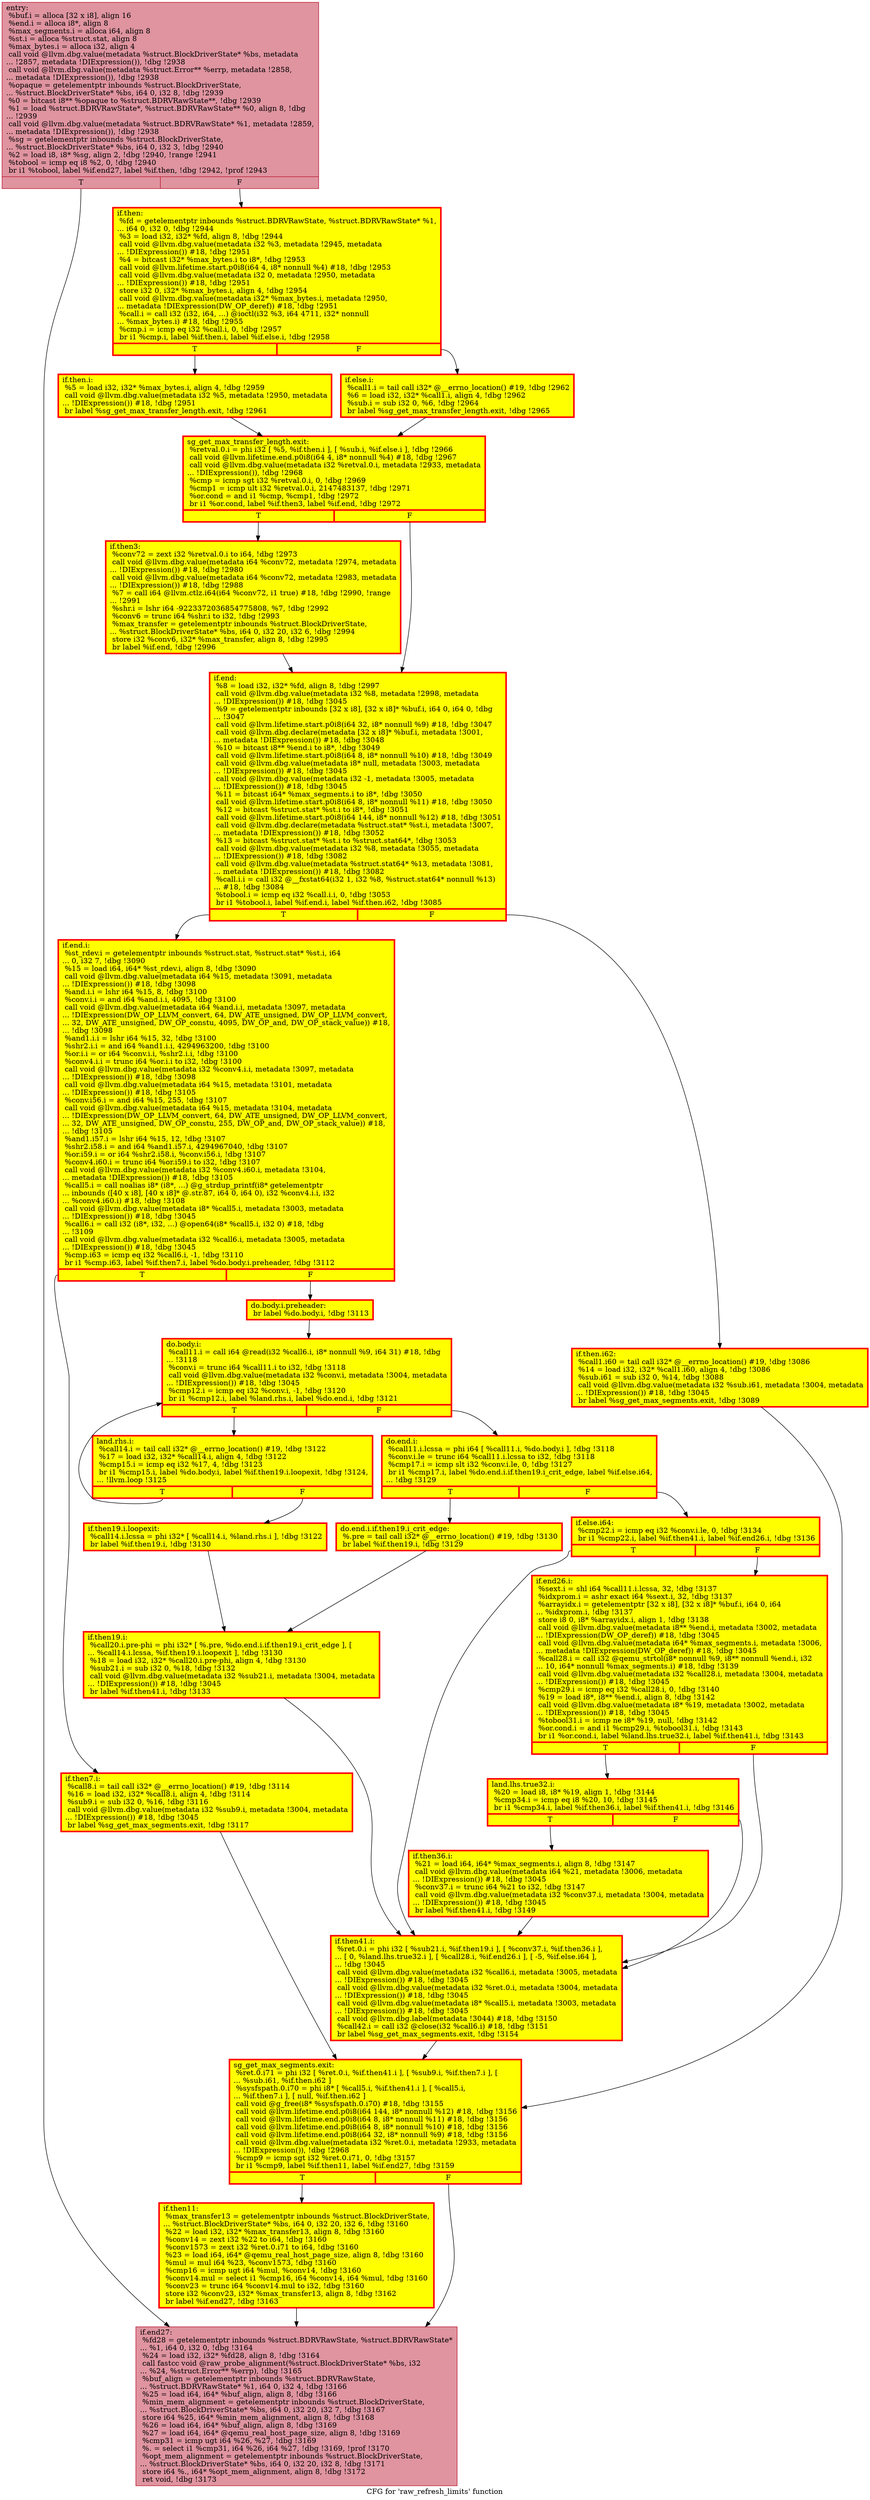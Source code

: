 digraph "CFG for 'raw_refresh_limits' function" {
	label="CFG for 'raw_refresh_limits' function";

	Node0x555823287350 [shape=record,color="#b70d28ff", style=filled, fillcolor="#b70d2870",label="{entry:\l  %buf.i = alloca [32 x i8], align 16\l  %end.i = alloca i8*, align 8\l  %max_segments.i = alloca i64, align 8\l  %st.i = alloca %struct.stat, align 8\l  %max_bytes.i = alloca i32, align 4\l  call void @llvm.dbg.value(metadata %struct.BlockDriverState* %bs, metadata\l... !2857, metadata !DIExpression()), !dbg !2938\l  call void @llvm.dbg.value(metadata %struct.Error** %errp, metadata !2858,\l... metadata !DIExpression()), !dbg !2938\l  %opaque = getelementptr inbounds %struct.BlockDriverState,\l... %struct.BlockDriverState* %bs, i64 0, i32 8, !dbg !2939\l  %0 = bitcast i8** %opaque to %struct.BDRVRawState**, !dbg !2939\l  %1 = load %struct.BDRVRawState*, %struct.BDRVRawState** %0, align 8, !dbg\l... !2939\l  call void @llvm.dbg.value(metadata %struct.BDRVRawState* %1, metadata !2859,\l... metadata !DIExpression()), !dbg !2938\l  %sg = getelementptr inbounds %struct.BlockDriverState,\l... %struct.BlockDriverState* %bs, i64 0, i32 3, !dbg !2940\l  %2 = load i8, i8* %sg, align 2, !dbg !2940, !range !2941\l  %tobool = icmp eq i8 %2, 0, !dbg !2940\l  br i1 %tobool, label %if.end27, label %if.then, !dbg !2942, !prof !2943\l|{<s0>T|<s1>F}}"];
	Node0x555823287350:s0 -> Node0x555823289050;
	Node0x555823287350:s1 -> Node0x555823289000;
	Node0x555823289000 [shape=record,penwidth=3.0, style="filled", color="red", fillcolor="yellow",label="{if.then:                                          \l  %fd = getelementptr inbounds %struct.BDRVRawState, %struct.BDRVRawState* %1,\l... i64 0, i32 0, !dbg !2944\l  %3 = load i32, i32* %fd, align 8, !dbg !2944\l  call void @llvm.dbg.value(metadata i32 %3, metadata !2945, metadata\l... !DIExpression()) #18, !dbg !2951\l  %4 = bitcast i32* %max_bytes.i to i8*, !dbg !2953\l  call void @llvm.lifetime.start.p0i8(i64 4, i8* nonnull %4) #18, !dbg !2953\l  call void @llvm.dbg.value(metadata i32 0, metadata !2950, metadata\l... !DIExpression()) #18, !dbg !2951\l  store i32 0, i32* %max_bytes.i, align 4, !dbg !2954\l  call void @llvm.dbg.value(metadata i32* %max_bytes.i, metadata !2950,\l... metadata !DIExpression(DW_OP_deref)) #18, !dbg !2951\l  %call.i = call i32 (i32, i64, ...) @ioctl(i32 %3, i64 4711, i32* nonnull\l... %max_bytes.i) #18, !dbg !2955\l  %cmp.i = icmp eq i32 %call.i, 0, !dbg !2957\l  br i1 %cmp.i, label %if.then.i, label %if.else.i, !dbg !2958\l|{<s0>T|<s1>F}}"];
	Node0x555823289000:s0 -> Node0x555823077910;
	Node0x555823289000:s1 -> Node0x555822f3d3b0;
	Node0x555823077910 [shape=record,penwidth=3.0, style="filled", color="red", fillcolor="yellow",label="{if.then.i:                                        \l  %5 = load i32, i32* %max_bytes.i, align 4, !dbg !2959\l  call void @llvm.dbg.value(metadata i32 %5, metadata !2950, metadata\l... !DIExpression()) #18, !dbg !2951\l  br label %sg_get_max_transfer_length.exit, !dbg !2961\l}"];
	Node0x555823077910 -> Node0x555823126950;
	Node0x555822f3d3b0 [shape=record,penwidth=3.0, style="filled", color="red", fillcolor="yellow",label="{if.else.i:                                        \l  %call1.i = tail call i32* @__errno_location() #19, !dbg !2962\l  %6 = load i32, i32* %call1.i, align 4, !dbg !2962\l  %sub.i = sub i32 0, %6, !dbg !2964\l  br label %sg_get_max_transfer_length.exit, !dbg !2965\l}"];
	Node0x555822f3d3b0 -> Node0x555823126950;
	Node0x555823126950 [shape=record,penwidth=3.0, style="filled", color="red", fillcolor="yellow",label="{sg_get_max_transfer_length.exit:                  \l  %retval.0.i = phi i32 [ %5, %if.then.i ], [ %sub.i, %if.else.i ], !dbg !2966\l  call void @llvm.lifetime.end.p0i8(i64 4, i8* nonnull %4) #18, !dbg !2967\l  call void @llvm.dbg.value(metadata i32 %retval.0.i, metadata !2933, metadata\l... !DIExpression()), !dbg !2968\l  %cmp = icmp sgt i32 %retval.0.i, 0, !dbg !2969\l  %cmp1 = icmp ult i32 %retval.0.i, 2147483137, !dbg !2971\l  %or.cond = and i1 %cmp, %cmp1, !dbg !2972\l  br i1 %or.cond, label %if.then3, label %if.end, !dbg !2972\l|{<s0>T|<s1>F}}"];
	Node0x555823126950:s0 -> Node0x555822ef03a0;
	Node0x555823126950:s1 -> Node0x55582328a490;
	Node0x555822ef03a0 [shape=record,penwidth=3.0, style="filled", color="red", fillcolor="yellow",label="{if.then3:                                         \l  %conv72 = zext i32 %retval.0.i to i64, !dbg !2973\l  call void @llvm.dbg.value(metadata i64 %conv72, metadata !2974, metadata\l... !DIExpression()) #18, !dbg !2980\l  call void @llvm.dbg.value(metadata i64 %conv72, metadata !2983, metadata\l... !DIExpression()) #18, !dbg !2988\l  %7 = call i64 @llvm.ctlz.i64(i64 %conv72, i1 true) #18, !dbg !2990, !range\l... !2991\l  %shr.i = lshr i64 -9223372036854775808, %7, !dbg !2992\l  %conv6 = trunc i64 %shr.i to i32, !dbg !2993\l  %max_transfer = getelementptr inbounds %struct.BlockDriverState,\l... %struct.BlockDriverState* %bs, i64 0, i32 20, i32 6, !dbg !2994\l  store i32 %conv6, i32* %max_transfer, align 8, !dbg !2995\l  br label %if.end, !dbg !2996\l}"];
	Node0x555822ef03a0 -> Node0x55582328a490;
	Node0x55582328a490 [shape=record,penwidth=3.0, style="filled", color="red", fillcolor="yellow",label="{if.end:                                           \l  %8 = load i32, i32* %fd, align 8, !dbg !2997\l  call void @llvm.dbg.value(metadata i32 %8, metadata !2998, metadata\l... !DIExpression()) #18, !dbg !3045\l  %9 = getelementptr inbounds [32 x i8], [32 x i8]* %buf.i, i64 0, i64 0, !dbg\l... !3047\l  call void @llvm.lifetime.start.p0i8(i64 32, i8* nonnull %9) #18, !dbg !3047\l  call void @llvm.dbg.declare(metadata [32 x i8]* %buf.i, metadata !3001,\l... metadata !DIExpression()) #18, !dbg !3048\l  %10 = bitcast i8** %end.i to i8*, !dbg !3049\l  call void @llvm.lifetime.start.p0i8(i64 8, i8* nonnull %10) #18, !dbg !3049\l  call void @llvm.dbg.value(metadata i8* null, metadata !3003, metadata\l... !DIExpression()) #18, !dbg !3045\l  call void @llvm.dbg.value(metadata i32 -1, metadata !3005, metadata\l... !DIExpression()) #18, !dbg !3045\l  %11 = bitcast i64* %max_segments.i to i8*, !dbg !3050\l  call void @llvm.lifetime.start.p0i8(i64 8, i8* nonnull %11) #18, !dbg !3050\l  %12 = bitcast %struct.stat* %st.i to i8*, !dbg !3051\l  call void @llvm.lifetime.start.p0i8(i64 144, i8* nonnull %12) #18, !dbg !3051\l  call void @llvm.dbg.declare(metadata %struct.stat* %st.i, metadata !3007,\l... metadata !DIExpression()) #18, !dbg !3052\l  %13 = bitcast %struct.stat* %st.i to %struct.stat64*, !dbg !3053\l  call void @llvm.dbg.value(metadata i32 %8, metadata !3055, metadata\l... !DIExpression()) #18, !dbg !3082\l  call void @llvm.dbg.value(metadata %struct.stat64* %13, metadata !3081,\l... metadata !DIExpression()) #18, !dbg !3082\l  %call.i.i = call i32 @__fxstat64(i32 1, i32 %8, %struct.stat64* nonnull %13)\l... #18, !dbg !3084\l  %tobool.i = icmp eq i32 %call.i.i, 0, !dbg !3053\l  br i1 %tobool.i, label %if.end.i, label %if.then.i62, !dbg !3085\l|{<s0>T|<s1>F}}"];
	Node0x55582328a490:s0 -> Node0x555823166a40;
	Node0x55582328a490:s1 -> Node0x5558232876d0;
	Node0x5558232876d0 [shape=record,penwidth=3.0, style="filled", color="red", fillcolor="yellow",label="{if.then.i62:                                      \l  %call1.i60 = tail call i32* @__errno_location() #19, !dbg !3086\l  %14 = load i32, i32* %call1.i60, align 4, !dbg !3086\l  %sub.i61 = sub i32 0, %14, !dbg !3088\l  call void @llvm.dbg.value(metadata i32 %sub.i61, metadata !3004, metadata\l... !DIExpression()) #18, !dbg !3045\l  br label %sg_get_max_segments.exit, !dbg !3089\l}"];
	Node0x5558232876d0 -> Node0x555823137890;
	Node0x555823166a40 [shape=record,penwidth=3.0, style="filled", color="red", fillcolor="yellow",label="{if.end.i:                                         \l  %st_rdev.i = getelementptr inbounds %struct.stat, %struct.stat* %st.i, i64\l... 0, i32 7, !dbg !3090\l  %15 = load i64, i64* %st_rdev.i, align 8, !dbg !3090\l  call void @llvm.dbg.value(metadata i64 %15, metadata !3091, metadata\l... !DIExpression()) #18, !dbg !3098\l  %and.i.i = lshr i64 %15, 8, !dbg !3100\l  %conv.i.i = and i64 %and.i.i, 4095, !dbg !3100\l  call void @llvm.dbg.value(metadata i64 %and.i.i, metadata !3097, metadata\l... !DIExpression(DW_OP_LLVM_convert, 64, DW_ATE_unsigned, DW_OP_LLVM_convert,\l... 32, DW_ATE_unsigned, DW_OP_constu, 4095, DW_OP_and, DW_OP_stack_value)) #18,\l... !dbg !3098\l  %and1.i.i = lshr i64 %15, 32, !dbg !3100\l  %shr2.i.i = and i64 %and1.i.i, 4294963200, !dbg !3100\l  %or.i.i = or i64 %conv.i.i, %shr2.i.i, !dbg !3100\l  %conv4.i.i = trunc i64 %or.i.i to i32, !dbg !3100\l  call void @llvm.dbg.value(metadata i32 %conv4.i.i, metadata !3097, metadata\l... !DIExpression()) #18, !dbg !3098\l  call void @llvm.dbg.value(metadata i64 %15, metadata !3101, metadata\l... !DIExpression()) #18, !dbg !3105\l  %conv.i56.i = and i64 %15, 255, !dbg !3107\l  call void @llvm.dbg.value(metadata i64 %15, metadata !3104, metadata\l... !DIExpression(DW_OP_LLVM_convert, 64, DW_ATE_unsigned, DW_OP_LLVM_convert,\l... 32, DW_ATE_unsigned, DW_OP_constu, 255, DW_OP_and, DW_OP_stack_value)) #18,\l... !dbg !3105\l  %and1.i57.i = lshr i64 %15, 12, !dbg !3107\l  %shr2.i58.i = and i64 %and1.i57.i, 4294967040, !dbg !3107\l  %or.i59.i = or i64 %shr2.i58.i, %conv.i56.i, !dbg !3107\l  %conv4.i60.i = trunc i64 %or.i59.i to i32, !dbg !3107\l  call void @llvm.dbg.value(metadata i32 %conv4.i60.i, metadata !3104,\l... metadata !DIExpression()) #18, !dbg !3105\l  %call5.i = call noalias i8* (i8*, ...) @g_strdup_printf(i8* getelementptr\l... inbounds ([40 x i8], [40 x i8]* @.str.87, i64 0, i64 0), i32 %conv4.i.i, i32\l... %conv4.i60.i) #18, !dbg !3108\l  call void @llvm.dbg.value(metadata i8* %call5.i, metadata !3003, metadata\l... !DIExpression()) #18, !dbg !3045\l  %call6.i = call i32 (i8*, i32, ...) @open64(i8* %call5.i, i32 0) #18, !dbg\l... !3109\l  call void @llvm.dbg.value(metadata i32 %call6.i, metadata !3005, metadata\l... !DIExpression()) #18, !dbg !3045\l  %cmp.i63 = icmp eq i32 %call6.i, -1, !dbg !3110\l  br i1 %cmp.i63, label %if.then7.i, label %do.body.i.preheader, !dbg !3112\l|{<s0>T|<s1>F}}"];
	Node0x555823166a40:s0 -> Node0x5558231ea9a0;
	Node0x555823166a40:s1 -> Node0x555823103820;
	Node0x555823103820 [shape=record,penwidth=3.0, style="filled", color="red", fillcolor="yellow",label="{do.body.i.preheader:                              \l  br label %do.body.i, !dbg !3113\l}"];
	Node0x555823103820 -> Node0x5558231370b0;
	Node0x5558231ea9a0 [shape=record,penwidth=3.0, style="filled", color="red", fillcolor="yellow",label="{if.then7.i:                                       \l  %call8.i = tail call i32* @__errno_location() #19, !dbg !3114\l  %16 = load i32, i32* %call8.i, align 4, !dbg !3114\l  %sub9.i = sub i32 0, %16, !dbg !3116\l  call void @llvm.dbg.value(metadata i32 %sub9.i, metadata !3004, metadata\l... !DIExpression()) #18, !dbg !3045\l  br label %sg_get_max_segments.exit, !dbg !3117\l}"];
	Node0x5558231ea9a0 -> Node0x555823137890;
	Node0x5558231370b0 [shape=record,penwidth=3.0, style="filled", color="red", fillcolor="yellow",label="{do.body.i:                                        \l  %call11.i = call i64 @read(i32 %call6.i, i8* nonnull %9, i64 31) #18, !dbg\l... !3118\l  %conv.i = trunc i64 %call11.i to i32, !dbg !3118\l  call void @llvm.dbg.value(metadata i32 %conv.i, metadata !3004, metadata\l... !DIExpression()) #18, !dbg !3045\l  %cmp12.i = icmp eq i32 %conv.i, -1, !dbg !3120\l  br i1 %cmp12.i, label %land.rhs.i, label %do.end.i, !dbg !3121\l|{<s0>T|<s1>F}}"];
	Node0x5558231370b0:s0 -> Node0x5558232b25a0;
	Node0x5558231370b0:s1 -> Node0x5558231c2fd0;
	Node0x5558232b25a0 [shape=record,penwidth=3.0, style="filled", color="red", fillcolor="yellow",label="{land.rhs.i:                                       \l  %call14.i = tail call i32* @__errno_location() #19, !dbg !3122\l  %17 = load i32, i32* %call14.i, align 4, !dbg !3122\l  %cmp15.i = icmp eq i32 %17, 4, !dbg !3123\l  br i1 %cmp15.i, label %do.body.i, label %if.then19.i.loopexit, !dbg !3124,\l... !llvm.loop !3125\l|{<s0>T|<s1>F}}"];
	Node0x5558232b25a0:s0 -> Node0x5558231370b0;
	Node0x5558232b25a0:s1 -> Node0x5558231d8a90;
	Node0x5558231c2fd0 [shape=record,penwidth=3.0, style="filled", color="red", fillcolor="yellow",label="{do.end.i:                                         \l  %call11.i.lcssa = phi i64 [ %call11.i, %do.body.i ], !dbg !3118\l  %conv.i.le = trunc i64 %call11.i.lcssa to i32, !dbg !3118\l  %cmp17.i = icmp slt i32 %conv.i.le, 0, !dbg !3127\l  br i1 %cmp17.i, label %do.end.i.if.then19.i_crit_edge, label %if.else.i64,\l... !dbg !3129\l|{<s0>T|<s1>F}}"];
	Node0x5558231c2fd0:s0 -> Node0x5558231e99b0;
	Node0x5558231c2fd0:s1 -> Node0x555823139a60;
	Node0x5558231e99b0 [shape=record,penwidth=3.0, style="filled", color="red", fillcolor="yellow",label="{do.end.i.if.then19.i_crit_edge:                   \l  %.pre = tail call i32* @__errno_location() #19, !dbg !3130\l  br label %if.then19.i, !dbg !3129\l}"];
	Node0x5558231e99b0 -> Node0x555823119360;
	Node0x5558231d8a90 [shape=record,penwidth=3.0, style="filled", color="red", fillcolor="yellow",label="{if.then19.i.loopexit:                             \l  %call14.i.lcssa = phi i32* [ %call14.i, %land.rhs.i ], !dbg !3122\l  br label %if.then19.i, !dbg !3130\l}"];
	Node0x5558231d8a90 -> Node0x555823119360;
	Node0x555823119360 [shape=record,penwidth=3.0, style="filled", color="red", fillcolor="yellow",label="{if.then19.i:                                      \l  %call20.i.pre-phi = phi i32* [ %.pre, %do.end.i.if.then19.i_crit_edge ], [\l... %call14.i.lcssa, %if.then19.i.loopexit ], !dbg !3130\l  %18 = load i32, i32* %call20.i.pre-phi, align 4, !dbg !3130\l  %sub21.i = sub i32 0, %18, !dbg !3132\l  call void @llvm.dbg.value(metadata i32 %sub21.i, metadata !3004, metadata\l... !DIExpression()) #18, !dbg !3045\l  br label %if.then41.i, !dbg !3133\l}"];
	Node0x555823119360 -> Node0x5558231282b0;
	Node0x555823139a60 [shape=record,penwidth=3.0, style="filled", color="red", fillcolor="yellow",label="{if.else.i64:                                      \l  %cmp22.i = icmp eq i32 %conv.i.le, 0, !dbg !3134\l  br i1 %cmp22.i, label %if.then41.i, label %if.end26.i, !dbg !3136\l|{<s0>T|<s1>F}}"];
	Node0x555823139a60:s0 -> Node0x5558231282b0;
	Node0x555823139a60:s1 -> Node0x5558232345b0;
	Node0x5558232345b0 [shape=record,penwidth=3.0, style="filled", color="red", fillcolor="yellow",label="{if.end26.i:                                       \l  %sext.i = shl i64 %call11.i.lcssa, 32, !dbg !3137\l  %idxprom.i = ashr exact i64 %sext.i, 32, !dbg !3137\l  %arrayidx.i = getelementptr [32 x i8], [32 x i8]* %buf.i, i64 0, i64\l... %idxprom.i, !dbg !3137\l  store i8 0, i8* %arrayidx.i, align 1, !dbg !3138\l  call void @llvm.dbg.value(metadata i8** %end.i, metadata !3002, metadata\l... !DIExpression(DW_OP_deref)) #18, !dbg !3045\l  call void @llvm.dbg.value(metadata i64* %max_segments.i, metadata !3006,\l... metadata !DIExpression(DW_OP_deref)) #18, !dbg !3045\l  %call28.i = call i32 @qemu_strtol(i8* nonnull %9, i8** nonnull %end.i, i32\l... 10, i64* nonnull %max_segments.i) #18, !dbg !3139\l  call void @llvm.dbg.value(metadata i32 %call28.i, metadata !3004, metadata\l... !DIExpression()) #18, !dbg !3045\l  %cmp29.i = icmp eq i32 %call28.i, 0, !dbg !3140\l  %19 = load i8*, i8** %end.i, align 8, !dbg !3142\l  call void @llvm.dbg.value(metadata i8* %19, metadata !3002, metadata\l... !DIExpression()) #18, !dbg !3045\l  %tobool31.i = icmp ne i8* %19, null, !dbg !3142\l  %or.cond.i = and i1 %cmp29.i, %tobool31.i, !dbg !3143\l  br i1 %or.cond.i, label %land.lhs.true32.i, label %if.then41.i, !dbg !3143\l|{<s0>T|<s1>F}}"];
	Node0x5558232345b0:s0 -> Node0x555823198040;
	Node0x5558232345b0:s1 -> Node0x5558231282b0;
	Node0x555823198040 [shape=record,penwidth=3.0, style="filled", color="red", fillcolor="yellow",label="{land.lhs.true32.i:                                \l  %20 = load i8, i8* %19, align 1, !dbg !3144\l  %cmp34.i = icmp eq i8 %20, 10, !dbg !3145\l  br i1 %cmp34.i, label %if.then36.i, label %if.then41.i, !dbg !3146\l|{<s0>T|<s1>F}}"];
	Node0x555823198040:s0 -> Node0x5558230f1f00;
	Node0x555823198040:s1 -> Node0x5558231282b0;
	Node0x5558230f1f00 [shape=record,penwidth=3.0, style="filled", color="red", fillcolor="yellow",label="{if.then36.i:                                      \l  %21 = load i64, i64* %max_segments.i, align 8, !dbg !3147\l  call void @llvm.dbg.value(metadata i64 %21, metadata !3006, metadata\l... !DIExpression()) #18, !dbg !3045\l  %conv37.i = trunc i64 %21 to i32, !dbg !3147\l  call void @llvm.dbg.value(metadata i32 %conv37.i, metadata !3004, metadata\l... !DIExpression()) #18, !dbg !3045\l  br label %if.then41.i, !dbg !3149\l}"];
	Node0x5558230f1f00 -> Node0x5558231282b0;
	Node0x5558231282b0 [shape=record,penwidth=3.0, style="filled", color="red", fillcolor="yellow",label="{if.then41.i:                                      \l  %ret.0.i = phi i32 [ %sub21.i, %if.then19.i ], [ %conv37.i, %if.then36.i ],\l... [ 0, %land.lhs.true32.i ], [ %call28.i, %if.end26.i ], [ -5, %if.else.i64 ],\l... !dbg !3045\l  call void @llvm.dbg.value(metadata i32 %call6.i, metadata !3005, metadata\l... !DIExpression()) #18, !dbg !3045\l  call void @llvm.dbg.value(metadata i32 %ret.0.i, metadata !3004, metadata\l... !DIExpression()) #18, !dbg !3045\l  call void @llvm.dbg.value(metadata i8* %call5.i, metadata !3003, metadata\l... !DIExpression()) #18, !dbg !3045\l  call void @llvm.dbg.label(metadata !3044) #18, !dbg !3150\l  %call42.i = call i32 @close(i32 %call6.i) #18, !dbg !3151\l  br label %sg_get_max_segments.exit, !dbg !3154\l}"];
	Node0x5558231282b0 -> Node0x555823137890;
	Node0x555823137890 [shape=record,penwidth=3.0, style="filled", color="red", fillcolor="yellow",label="{sg_get_max_segments.exit:                         \l  %ret.0.i71 = phi i32 [ %ret.0.i, %if.then41.i ], [ %sub9.i, %if.then7.i ], [\l... %sub.i61, %if.then.i62 ]\l  %sysfspath.0.i70 = phi i8* [ %call5.i, %if.then41.i ], [ %call5.i,\l... %if.then7.i ], [ null, %if.then.i62 ]\l  call void @g_free(i8* %sysfspath.0.i70) #18, !dbg !3155\l  call void @llvm.lifetime.end.p0i8(i64 144, i8* nonnull %12) #18, !dbg !3156\l  call void @llvm.lifetime.end.p0i8(i64 8, i8* nonnull %11) #18, !dbg !3156\l  call void @llvm.lifetime.end.p0i8(i64 8, i8* nonnull %10) #18, !dbg !3156\l  call void @llvm.lifetime.end.p0i8(i64 32, i8* nonnull %9) #18, !dbg !3156\l  call void @llvm.dbg.value(metadata i32 %ret.0.i, metadata !2933, metadata\l... !DIExpression()), !dbg !2968\l  %cmp9 = icmp sgt i32 %ret.0.i71, 0, !dbg !3157\l  br i1 %cmp9, label %if.then11, label %if.end27, !dbg !3159\l|{<s0>T|<s1>F}}"];
	Node0x555823137890:s0 -> Node0x555822eeb900;
	Node0x555823137890:s1 -> Node0x555823289050;
	Node0x555822eeb900 [shape=record,penwidth=3.0, style="filled", color="red", fillcolor="yellow",label="{if.then11:                                        \l  %max_transfer13 = getelementptr inbounds %struct.BlockDriverState,\l... %struct.BlockDriverState* %bs, i64 0, i32 20, i32 6, !dbg !3160\l  %22 = load i32, i32* %max_transfer13, align 8, !dbg !3160\l  %conv14 = zext i32 %22 to i64, !dbg !3160\l  %conv1573 = zext i32 %ret.0.i71 to i64, !dbg !3160\l  %23 = load i64, i64* @qemu_real_host_page_size, align 8, !dbg !3160\l  %mul = mul i64 %23, %conv1573, !dbg !3160\l  %cmp16 = icmp ugt i64 %mul, %conv14, !dbg !3160\l  %conv14.mul = select i1 %cmp16, i64 %conv14, i64 %mul, !dbg !3160\l  %conv23 = trunc i64 %conv14.mul to i32, !dbg !3160\l  store i32 %conv23, i32* %max_transfer13, align 8, !dbg !3162\l  br label %if.end27, !dbg !3163\l}"];
	Node0x555822eeb900 -> Node0x555823289050;
	Node0x555823289050 [shape=record,color="#b70d28ff", style=filled, fillcolor="#b70d2870",label="{if.end27:                                         \l  %fd28 = getelementptr inbounds %struct.BDRVRawState, %struct.BDRVRawState*\l... %1, i64 0, i32 0, !dbg !3164\l  %24 = load i32, i32* %fd28, align 8, !dbg !3164\l  call fastcc void @raw_probe_alignment(%struct.BlockDriverState* %bs, i32\l... %24, %struct.Error** %errp), !dbg !3165\l  %buf_align = getelementptr inbounds %struct.BDRVRawState,\l... %struct.BDRVRawState* %1, i64 0, i32 4, !dbg !3166\l  %25 = load i64, i64* %buf_align, align 8, !dbg !3166\l  %min_mem_alignment = getelementptr inbounds %struct.BlockDriverState,\l... %struct.BlockDriverState* %bs, i64 0, i32 20, i32 7, !dbg !3167\l  store i64 %25, i64* %min_mem_alignment, align 8, !dbg !3168\l  %26 = load i64, i64* %buf_align, align 8, !dbg !3169\l  %27 = load i64, i64* @qemu_real_host_page_size, align 8, !dbg !3169\l  %cmp31 = icmp ugt i64 %26, %27, !dbg !3169\l  %. = select i1 %cmp31, i64 %26, i64 %27, !dbg !3169, !prof !3170\l  %opt_mem_alignment = getelementptr inbounds %struct.BlockDriverState,\l... %struct.BlockDriverState* %bs, i64 0, i32 20, i32 8, !dbg !3171\l  store i64 %., i64* %opt_mem_alignment, align 8, !dbg !3172\l  ret void, !dbg !3173\l}"];
}
